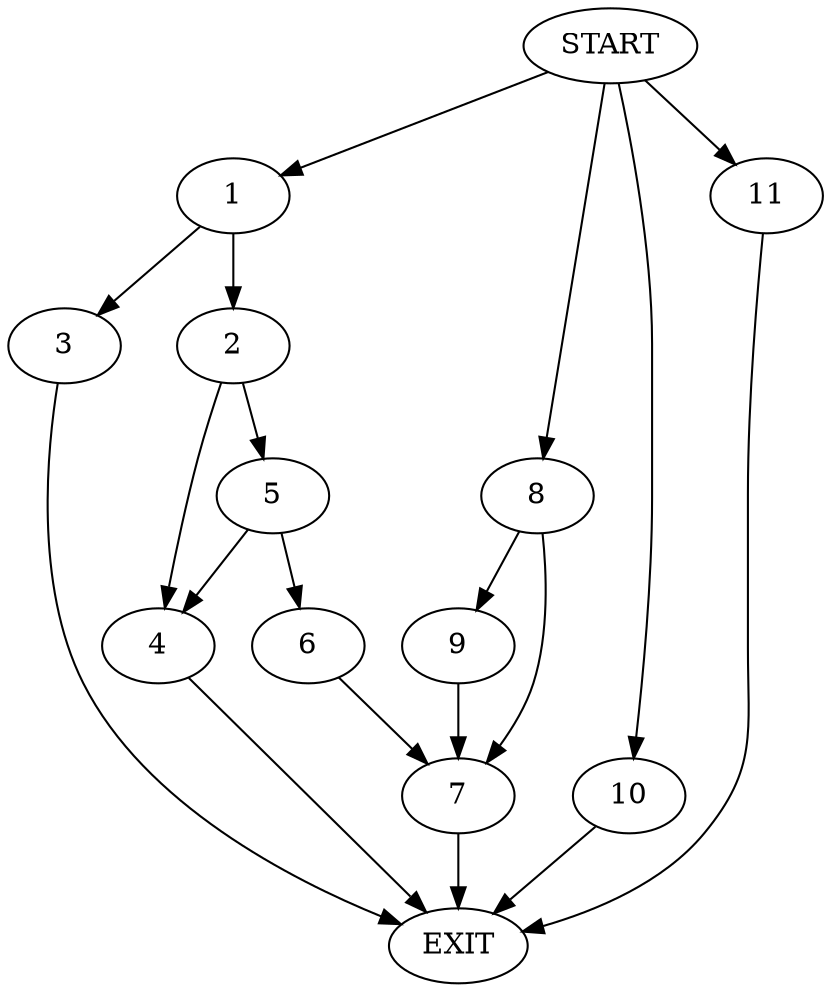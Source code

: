 digraph {
0 [label="START"]
12 [label="EXIT"]
0 -> 1
1 -> 2
1 -> 3
3 -> 12
2 -> 4
2 -> 5
4 -> 12
5 -> 4
5 -> 6
6 -> 7
7 -> 12
0 -> 8
8 -> 9
8 -> 7
9 -> 7
0 -> 10
10 -> 12
0 -> 11
11 -> 12
}
